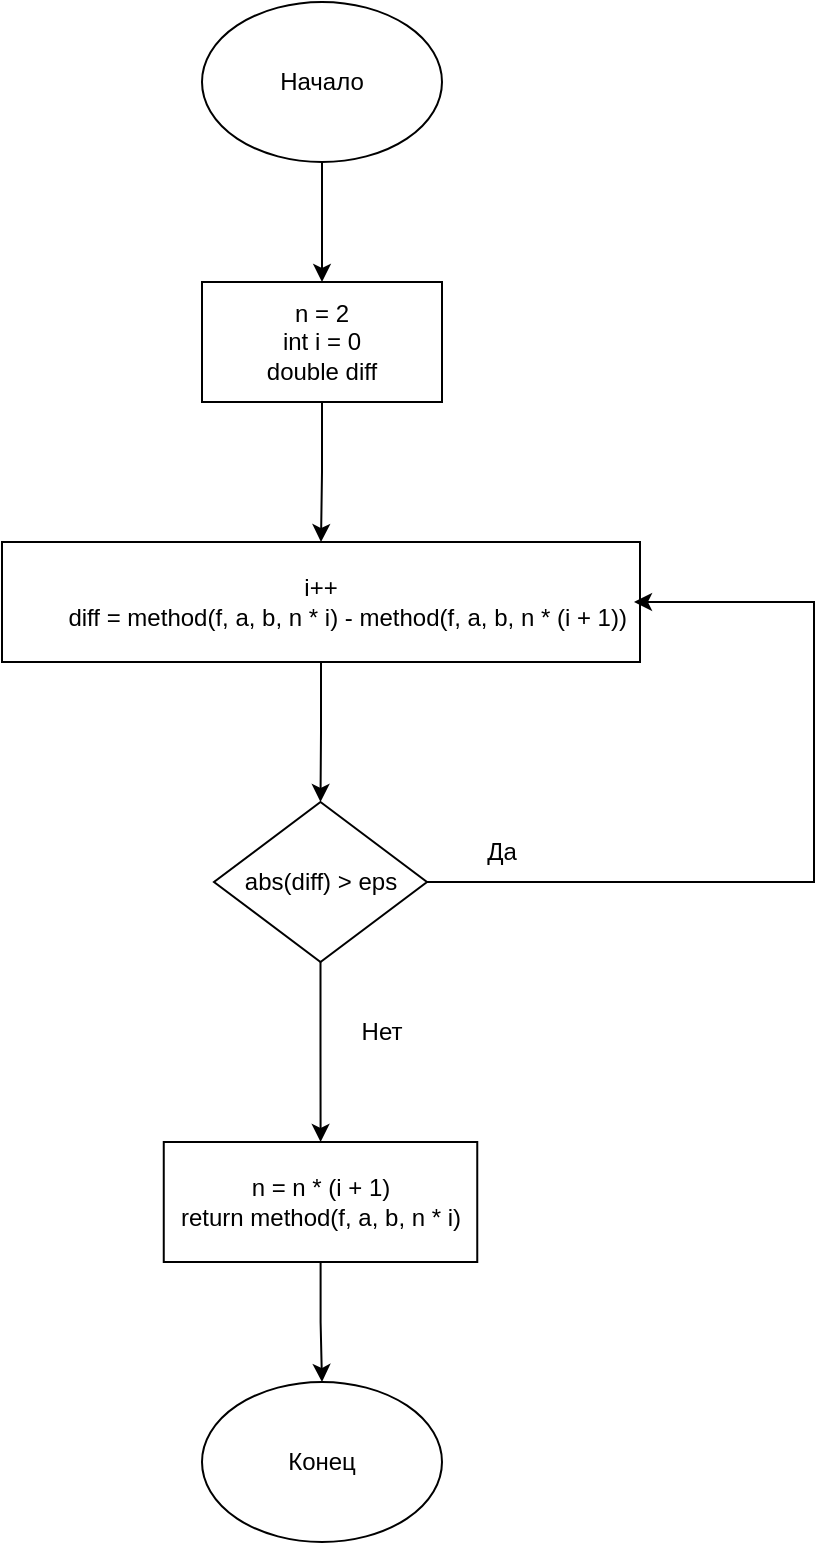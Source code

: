 <mxfile version="15.4.0" type="device"><diagram id="kmnWKHmhF3eWFTKlzdi1" name="Страница 1"><mxGraphModel dx="1038" dy="607" grid="1" gridSize="10" guides="1" tooltips="1" connect="1" arrows="1" fold="1" page="1" pageScale="1" pageWidth="827" pageHeight="1169" math="0" shadow="0"><root><mxCell id="0"/><mxCell id="1" parent="0"/><mxCell id="iC-7sBM_4j1lmAgEBDg4-3" value="" style="edgeStyle=orthogonalEdgeStyle;rounded=0;orthogonalLoop=1;jettySize=auto;html=1;" parent="1" source="iC-7sBM_4j1lmAgEBDg4-1" target="iC-7sBM_4j1lmAgEBDg4-2" edge="1"><mxGeometry relative="1" as="geometry"/></mxCell><mxCell id="iC-7sBM_4j1lmAgEBDg4-1" value="n = 2&lt;br&gt;int i = 0&lt;br&gt;double diff" style="rounded=0;whiteSpace=wrap;html=1;" parent="1" vertex="1"><mxGeometry x="360" y="170" width="120" height="60" as="geometry"/></mxCell><mxCell id="iC-7sBM_4j1lmAgEBDg4-5" value="" style="edgeStyle=orthogonalEdgeStyle;rounded=0;orthogonalLoop=1;jettySize=auto;html=1;" parent="1" source="iC-7sBM_4j1lmAgEBDg4-2" target="iC-7sBM_4j1lmAgEBDg4-4" edge="1"><mxGeometry relative="1" as="geometry"/></mxCell><mxCell id="iC-7sBM_4j1lmAgEBDg4-2" value="i++&lt;br&gt;&amp;nbsp; &amp;nbsp; &amp;nbsp; &amp;nbsp; diff = method(f, a, b, n * i) - method(f, a, b, n * (i + 1))" style="whiteSpace=wrap;html=1;rounded=0;" parent="1" vertex="1"><mxGeometry x="260" y="300" width="319" height="60" as="geometry"/></mxCell><mxCell id="iC-7sBM_4j1lmAgEBDg4-6" style="edgeStyle=orthogonalEdgeStyle;rounded=0;orthogonalLoop=1;jettySize=auto;html=1;" parent="1" source="iC-7sBM_4j1lmAgEBDg4-4" edge="1"><mxGeometry relative="1" as="geometry"><mxPoint x="576" y="330" as="targetPoint"/><Array as="points"><mxPoint x="666" y="470"/><mxPoint x="666" y="330"/></Array></mxGeometry></mxCell><mxCell id="iC-7sBM_4j1lmAgEBDg4-9" value="" style="edgeStyle=orthogonalEdgeStyle;rounded=0;orthogonalLoop=1;jettySize=auto;html=1;" parent="1" source="iC-7sBM_4j1lmAgEBDg4-4" target="iC-7sBM_4j1lmAgEBDg4-8" edge="1"><mxGeometry relative="1" as="geometry"/></mxCell><mxCell id="iC-7sBM_4j1lmAgEBDg4-4" value="abs(diff) &amp;gt; eps" style="rhombus;whiteSpace=wrap;html=1;rounded=0;" parent="1" vertex="1"><mxGeometry x="366" y="430" width="106.5" height="80" as="geometry"/></mxCell><mxCell id="iC-7sBM_4j1lmAgEBDg4-7" value="Да" style="text;html=1;strokeColor=none;fillColor=none;align=center;verticalAlign=middle;whiteSpace=wrap;rounded=0;" parent="1" vertex="1"><mxGeometry x="480" y="440" width="60" height="30" as="geometry"/></mxCell><mxCell id="NBIYaFyIYZjSfKIJgdo1-6" style="edgeStyle=orthogonalEdgeStyle;rounded=0;orthogonalLoop=1;jettySize=auto;html=1;entryX=0.5;entryY=0;entryDx=0;entryDy=0;" parent="1" source="iC-7sBM_4j1lmAgEBDg4-8" target="NBIYaFyIYZjSfKIJgdo1-5" edge="1"><mxGeometry relative="1" as="geometry"/></mxCell><mxCell id="iC-7sBM_4j1lmAgEBDg4-8" value="n = n * (i + 1)&lt;br&gt;return method(f, a, b, n * i)" style="whiteSpace=wrap;html=1;rounded=0;" parent="1" vertex="1"><mxGeometry x="340.88" y="600" width="156.75" height="60" as="geometry"/></mxCell><mxCell id="iC-7sBM_4j1lmAgEBDg4-10" value="Нет" style="text;html=1;strokeColor=none;fillColor=none;align=center;verticalAlign=middle;whiteSpace=wrap;rounded=0;" parent="1" vertex="1"><mxGeometry x="420" y="530" width="60" height="30" as="geometry"/></mxCell><mxCell id="NBIYaFyIYZjSfKIJgdo1-2" style="edgeStyle=orthogonalEdgeStyle;rounded=0;orthogonalLoop=1;jettySize=auto;html=1;" parent="1" source="NBIYaFyIYZjSfKIJgdo1-1" edge="1"><mxGeometry relative="1" as="geometry"><mxPoint x="420" y="170" as="targetPoint"/></mxGeometry></mxCell><mxCell id="NBIYaFyIYZjSfKIJgdo1-1" value="Начало" style="ellipse;whiteSpace=wrap;html=1;" parent="1" vertex="1"><mxGeometry x="360" y="30" width="120" height="80" as="geometry"/></mxCell><mxCell id="NBIYaFyIYZjSfKIJgdo1-5" value="Конец" style="ellipse;whiteSpace=wrap;html=1;" parent="1" vertex="1"><mxGeometry x="360" y="720" width="120" height="80" as="geometry"/></mxCell></root></mxGraphModel></diagram></mxfile>